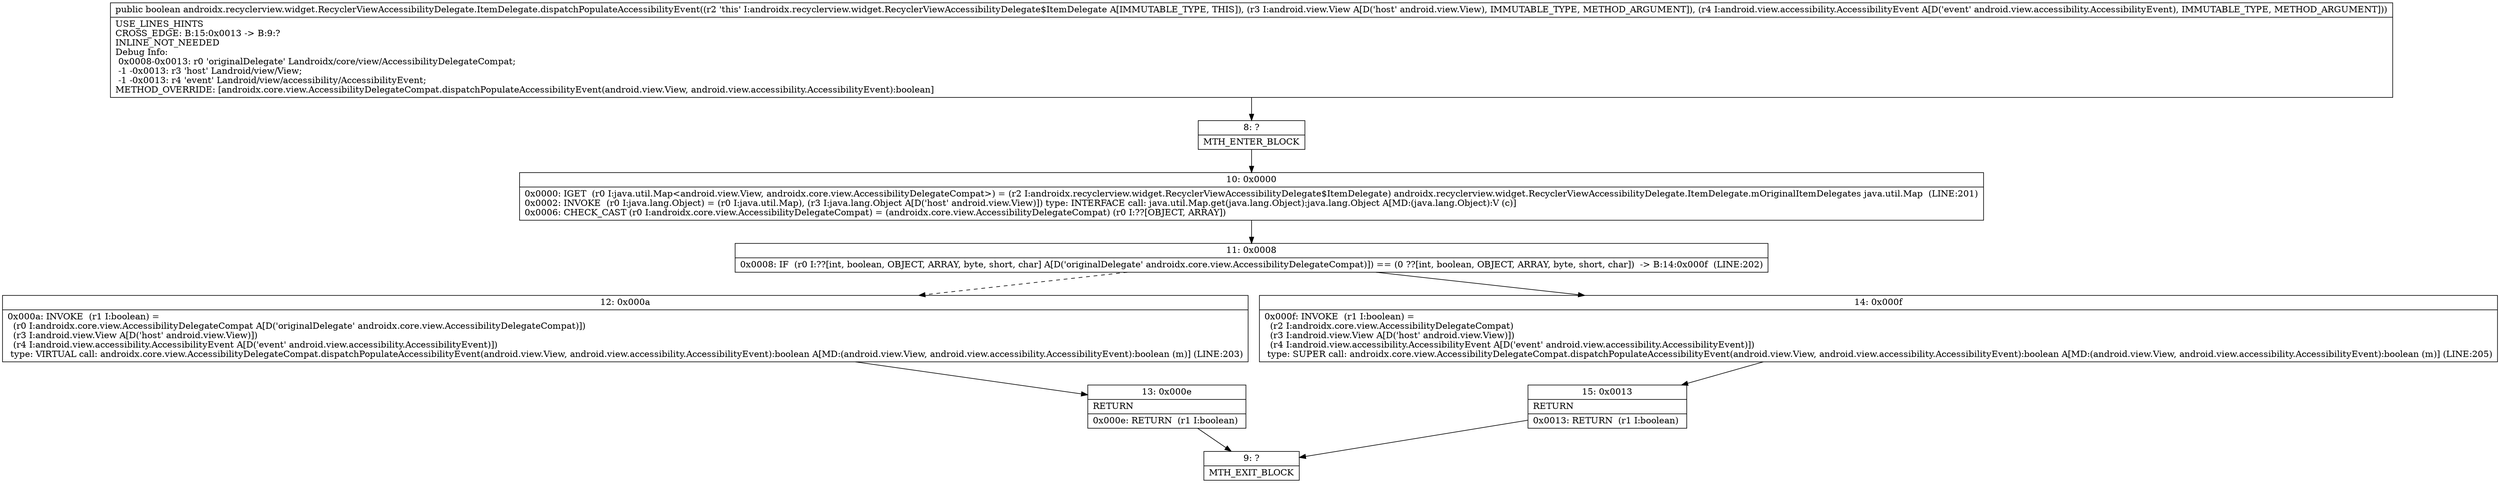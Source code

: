 digraph "CFG forandroidx.recyclerview.widget.RecyclerViewAccessibilityDelegate.ItemDelegate.dispatchPopulateAccessibilityEvent(Landroid\/view\/View;Landroid\/view\/accessibility\/AccessibilityEvent;)Z" {
Node_8 [shape=record,label="{8\:\ ?|MTH_ENTER_BLOCK\l}"];
Node_10 [shape=record,label="{10\:\ 0x0000|0x0000: IGET  (r0 I:java.util.Map\<android.view.View, androidx.core.view.AccessibilityDelegateCompat\>) = (r2 I:androidx.recyclerview.widget.RecyclerViewAccessibilityDelegate$ItemDelegate) androidx.recyclerview.widget.RecyclerViewAccessibilityDelegate.ItemDelegate.mOriginalItemDelegates java.util.Map  (LINE:201)\l0x0002: INVOKE  (r0 I:java.lang.Object) = (r0 I:java.util.Map), (r3 I:java.lang.Object A[D('host' android.view.View)]) type: INTERFACE call: java.util.Map.get(java.lang.Object):java.lang.Object A[MD:(java.lang.Object):V (c)]\l0x0006: CHECK_CAST (r0 I:androidx.core.view.AccessibilityDelegateCompat) = (androidx.core.view.AccessibilityDelegateCompat) (r0 I:??[OBJECT, ARRAY]) \l}"];
Node_11 [shape=record,label="{11\:\ 0x0008|0x0008: IF  (r0 I:??[int, boolean, OBJECT, ARRAY, byte, short, char] A[D('originalDelegate' androidx.core.view.AccessibilityDelegateCompat)]) == (0 ??[int, boolean, OBJECT, ARRAY, byte, short, char])  \-\> B:14:0x000f  (LINE:202)\l}"];
Node_12 [shape=record,label="{12\:\ 0x000a|0x000a: INVOKE  (r1 I:boolean) = \l  (r0 I:androidx.core.view.AccessibilityDelegateCompat A[D('originalDelegate' androidx.core.view.AccessibilityDelegateCompat)])\l  (r3 I:android.view.View A[D('host' android.view.View)])\l  (r4 I:android.view.accessibility.AccessibilityEvent A[D('event' android.view.accessibility.AccessibilityEvent)])\l type: VIRTUAL call: androidx.core.view.AccessibilityDelegateCompat.dispatchPopulateAccessibilityEvent(android.view.View, android.view.accessibility.AccessibilityEvent):boolean A[MD:(android.view.View, android.view.accessibility.AccessibilityEvent):boolean (m)] (LINE:203)\l}"];
Node_13 [shape=record,label="{13\:\ 0x000e|RETURN\l|0x000e: RETURN  (r1 I:boolean) \l}"];
Node_9 [shape=record,label="{9\:\ ?|MTH_EXIT_BLOCK\l}"];
Node_14 [shape=record,label="{14\:\ 0x000f|0x000f: INVOKE  (r1 I:boolean) = \l  (r2 I:androidx.core.view.AccessibilityDelegateCompat)\l  (r3 I:android.view.View A[D('host' android.view.View)])\l  (r4 I:android.view.accessibility.AccessibilityEvent A[D('event' android.view.accessibility.AccessibilityEvent)])\l type: SUPER call: androidx.core.view.AccessibilityDelegateCompat.dispatchPopulateAccessibilityEvent(android.view.View, android.view.accessibility.AccessibilityEvent):boolean A[MD:(android.view.View, android.view.accessibility.AccessibilityEvent):boolean (m)] (LINE:205)\l}"];
Node_15 [shape=record,label="{15\:\ 0x0013|RETURN\l|0x0013: RETURN  (r1 I:boolean) \l}"];
MethodNode[shape=record,label="{public boolean androidx.recyclerview.widget.RecyclerViewAccessibilityDelegate.ItemDelegate.dispatchPopulateAccessibilityEvent((r2 'this' I:androidx.recyclerview.widget.RecyclerViewAccessibilityDelegate$ItemDelegate A[IMMUTABLE_TYPE, THIS]), (r3 I:android.view.View A[D('host' android.view.View), IMMUTABLE_TYPE, METHOD_ARGUMENT]), (r4 I:android.view.accessibility.AccessibilityEvent A[D('event' android.view.accessibility.AccessibilityEvent), IMMUTABLE_TYPE, METHOD_ARGUMENT]))  | USE_LINES_HINTS\lCROSS_EDGE: B:15:0x0013 \-\> B:9:?\lINLINE_NOT_NEEDED\lDebug Info:\l  0x0008\-0x0013: r0 'originalDelegate' Landroidx\/core\/view\/AccessibilityDelegateCompat;\l  \-1 \-0x0013: r3 'host' Landroid\/view\/View;\l  \-1 \-0x0013: r4 'event' Landroid\/view\/accessibility\/AccessibilityEvent;\lMETHOD_OVERRIDE: [androidx.core.view.AccessibilityDelegateCompat.dispatchPopulateAccessibilityEvent(android.view.View, android.view.accessibility.AccessibilityEvent):boolean]\l}"];
MethodNode -> Node_8;Node_8 -> Node_10;
Node_10 -> Node_11;
Node_11 -> Node_12[style=dashed];
Node_11 -> Node_14;
Node_12 -> Node_13;
Node_13 -> Node_9;
Node_14 -> Node_15;
Node_15 -> Node_9;
}

